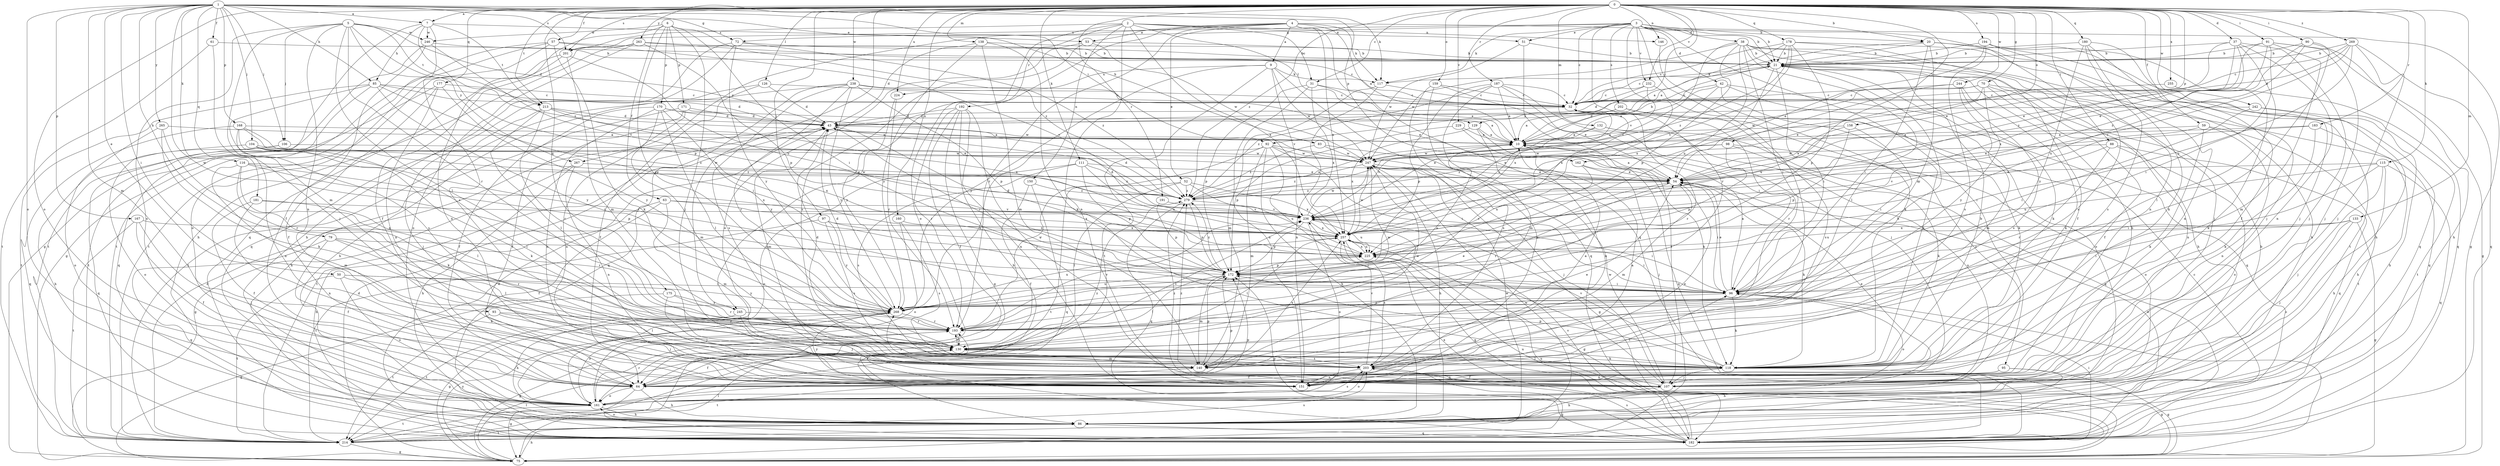 strict digraph  {
0;
1;
2;
3;
4;
5;
6;
7;
9;
10;
20;
21;
31;
32;
37;
38;
42;
43;
50;
51;
52;
53;
54;
57;
59;
61;
63;
64;
70;
72;
75;
79;
83;
85;
86;
88;
90;
91;
92;
93;
95;
96;
97;
98;
104;
106;
107;
111;
115;
116;
117;
118;
126;
129;
130;
132;
133;
138;
140;
146;
150;
151;
158;
159;
160;
161;
162;
167;
168;
170;
171;
172;
175;
177;
178;
180;
181;
182;
183;
187;
191;
192;
193;
194;
201;
202;
203;
213;
214;
224;
225;
229;
232;
236;
238;
242;
244;
245;
246;
247;
255;
257;
263;
265;
267;
268;
269;
279;
0 -> 7  [label=a];
0 -> 20  [label=b];
0 -> 31  [label=c];
0 -> 37  [label=d];
0 -> 57  [label=f];
0 -> 59  [label=f];
0 -> 70  [label=g];
0 -> 88  [label=i];
0 -> 90  [label=i];
0 -> 91  [label=i];
0 -> 92  [label=i];
0 -> 97  [label=j];
0 -> 98  [label=j];
0 -> 111  [label=k];
0 -> 115  [label=k];
0 -> 126  [label=l];
0 -> 132  [label=m];
0 -> 133  [label=m];
0 -> 138  [label=m];
0 -> 146  [label=n];
0 -> 158  [label=o];
0 -> 159  [label=o];
0 -> 160  [label=o];
0 -> 161  [label=o];
0 -> 162  [label=p];
0 -> 175  [label=q];
0 -> 177  [label=q];
0 -> 178  [label=q];
0 -> 180  [label=q];
0 -> 183  [label=r];
0 -> 187  [label=r];
0 -> 191  [label=r];
0 -> 194  [label=s];
0 -> 201  [label=s];
0 -> 213  [label=t];
0 -> 224  [label=u];
0 -> 229  [label=v];
0 -> 232  [label=v];
0 -> 238  [label=w];
0 -> 242  [label=w];
0 -> 244  [label=w];
0 -> 245  [label=w];
0 -> 255  [label=x];
0 -> 263  [label=y];
0 -> 269  [label=z];
0 -> 279  [label=z];
1 -> 7  [label=a];
1 -> 50  [label=e];
1 -> 61  [label=f];
1 -> 72  [label=g];
1 -> 79  [label=h];
1 -> 83  [label=h];
1 -> 85  [label=h];
1 -> 92  [label=i];
1 -> 93  [label=i];
1 -> 104  [label=j];
1 -> 106  [label=j];
1 -> 116  [label=k];
1 -> 117  [label=k];
1 -> 140  [label=m];
1 -> 161  [label=o];
1 -> 162  [label=p];
1 -> 167  [label=p];
1 -> 168  [label=p];
1 -> 181  [label=q];
1 -> 201  [label=s];
1 -> 245  [label=w];
1 -> 265  [label=y];
2 -> 31  [label=c];
2 -> 51  [label=e];
2 -> 129  [label=l];
2 -> 146  [label=n];
2 -> 150  [label=n];
2 -> 151  [label=n];
2 -> 161  [label=o];
2 -> 192  [label=r];
2 -> 201  [label=s];
2 -> 257  [label=x];
3 -> 20  [label=b];
3 -> 21  [label=b];
3 -> 32  [label=c];
3 -> 38  [label=d];
3 -> 42  [label=d];
3 -> 51  [label=e];
3 -> 72  [label=g];
3 -> 75  [label=g];
3 -> 95  [label=i];
3 -> 117  [label=k];
3 -> 130  [label=l];
3 -> 151  [label=n];
3 -> 193  [label=r];
3 -> 201  [label=s];
3 -> 202  [label=s];
3 -> 232  [label=v];
3 -> 236  [label=v];
4 -> 9  [label=a];
4 -> 10  [label=a];
4 -> 21  [label=b];
4 -> 52  [label=e];
4 -> 53  [label=e];
4 -> 117  [label=k];
4 -> 182  [label=q];
4 -> 193  [label=r];
4 -> 245  [label=w];
4 -> 257  [label=x];
4 -> 267  [label=y];
5 -> 43  [label=d];
5 -> 106  [label=j];
5 -> 130  [label=l];
5 -> 140  [label=m];
5 -> 151  [label=n];
5 -> 161  [label=o];
5 -> 193  [label=r];
5 -> 213  [label=t];
5 -> 246  [label=w];
5 -> 267  [label=y];
5 -> 279  [label=z];
6 -> 63  [label=f];
6 -> 96  [label=i];
6 -> 107  [label=j];
6 -> 170  [label=p];
6 -> 171  [label=p];
6 -> 182  [label=q];
6 -> 246  [label=w];
6 -> 268  [label=y];
6 -> 279  [label=z];
7 -> 53  [label=e];
7 -> 75  [label=g];
7 -> 85  [label=h];
7 -> 172  [label=p];
7 -> 203  [label=s];
7 -> 213  [label=t];
7 -> 246  [label=w];
9 -> 117  [label=k];
9 -> 182  [label=q];
9 -> 214  [label=t];
9 -> 224  [label=u];
9 -> 236  [label=v];
9 -> 247  [label=w];
9 -> 268  [label=y];
10 -> 21  [label=b];
10 -> 247  [label=w];
20 -> 10  [label=a];
20 -> 21  [label=b];
20 -> 96  [label=i];
20 -> 182  [label=q];
20 -> 214  [label=t];
20 -> 268  [label=y];
21 -> 32  [label=c];
21 -> 86  [label=h];
21 -> 96  [label=i];
21 -> 117  [label=k];
21 -> 118  [label=k];
21 -> 257  [label=x];
31 -> 10  [label=a];
31 -> 32  [label=c];
31 -> 151  [label=n];
31 -> 172  [label=p];
31 -> 257  [label=x];
32 -> 43  [label=d];
32 -> 193  [label=r];
37 -> 21  [label=b];
37 -> 54  [label=e];
37 -> 107  [label=j];
37 -> 130  [label=l];
37 -> 151  [label=n];
37 -> 257  [label=x];
37 -> 279  [label=z];
38 -> 21  [label=b];
38 -> 64  [label=f];
38 -> 86  [label=h];
38 -> 96  [label=i];
38 -> 107  [label=j];
38 -> 130  [label=l];
38 -> 172  [label=p];
38 -> 225  [label=u];
38 -> 236  [label=v];
38 -> 247  [label=w];
42 -> 10  [label=a];
42 -> 32  [label=c];
42 -> 118  [label=k];
42 -> 161  [label=o];
42 -> 182  [label=q];
42 -> 257  [label=x];
43 -> 10  [label=a];
43 -> 96  [label=i];
43 -> 140  [label=m];
43 -> 214  [label=t];
50 -> 96  [label=i];
50 -> 118  [label=k];
50 -> 161  [label=o];
50 -> 214  [label=t];
50 -> 268  [label=y];
51 -> 21  [label=b];
51 -> 214  [label=t];
51 -> 247  [label=w];
52 -> 130  [label=l];
52 -> 214  [label=t];
52 -> 225  [label=u];
52 -> 257  [label=x];
52 -> 279  [label=z];
53 -> 21  [label=b];
53 -> 161  [label=o];
53 -> 203  [label=s];
53 -> 247  [label=w];
54 -> 10  [label=a];
54 -> 96  [label=i];
54 -> 118  [label=k];
54 -> 140  [label=m];
54 -> 193  [label=r];
54 -> 279  [label=z];
57 -> 21  [label=b];
57 -> 75  [label=g];
57 -> 118  [label=k];
57 -> 161  [label=o];
57 -> 214  [label=t];
57 -> 236  [label=v];
59 -> 10  [label=a];
59 -> 118  [label=k];
59 -> 151  [label=n];
59 -> 214  [label=t];
59 -> 257  [label=x];
61 -> 21  [label=b];
61 -> 107  [label=j];
61 -> 214  [label=t];
63 -> 64  [label=f];
63 -> 86  [label=h];
63 -> 140  [label=m];
63 -> 236  [label=v];
63 -> 257  [label=x];
64 -> 10  [label=a];
64 -> 75  [label=g];
64 -> 86  [label=h];
64 -> 161  [label=o];
64 -> 172  [label=p];
64 -> 279  [label=z];
70 -> 32  [label=c];
70 -> 54  [label=e];
70 -> 64  [label=f];
70 -> 151  [label=n];
70 -> 182  [label=q];
70 -> 247  [label=w];
70 -> 268  [label=y];
72 -> 21  [label=b];
72 -> 86  [label=h];
72 -> 182  [label=q];
72 -> 268  [label=y];
72 -> 279  [label=z];
75 -> 43  [label=d];
75 -> 86  [label=h];
75 -> 96  [label=i];
75 -> 130  [label=l];
75 -> 225  [label=u];
75 -> 268  [label=y];
79 -> 64  [label=f];
79 -> 130  [label=l];
79 -> 182  [label=q];
79 -> 193  [label=r];
79 -> 225  [label=u];
83 -> 54  [label=e];
83 -> 247  [label=w];
83 -> 279  [label=z];
85 -> 32  [label=c];
85 -> 43  [label=d];
85 -> 96  [label=i];
85 -> 182  [label=q];
85 -> 203  [label=s];
85 -> 214  [label=t];
85 -> 268  [label=y];
86 -> 21  [label=b];
86 -> 161  [label=o];
86 -> 182  [label=q];
86 -> 214  [label=t];
86 -> 247  [label=w];
88 -> 161  [label=o];
88 -> 182  [label=q];
88 -> 193  [label=r];
88 -> 236  [label=v];
88 -> 247  [label=w];
90 -> 21  [label=b];
90 -> 54  [label=e];
90 -> 86  [label=h];
90 -> 96  [label=i];
90 -> 225  [label=u];
91 -> 21  [label=b];
91 -> 54  [label=e];
91 -> 75  [label=g];
91 -> 96  [label=i];
91 -> 107  [label=j];
91 -> 140  [label=m];
91 -> 279  [label=z];
92 -> 54  [label=e];
92 -> 86  [label=h];
92 -> 96  [label=i];
92 -> 107  [label=j];
92 -> 140  [label=m];
92 -> 193  [label=r];
92 -> 247  [label=w];
92 -> 268  [label=y];
93 -> 107  [label=j];
93 -> 130  [label=l];
93 -> 193  [label=r];
93 -> 214  [label=t];
95 -> 64  [label=f];
95 -> 75  [label=g];
95 -> 86  [label=h];
95 -> 151  [label=n];
96 -> 10  [label=a];
96 -> 54  [label=e];
96 -> 118  [label=k];
96 -> 161  [label=o];
96 -> 268  [label=y];
97 -> 203  [label=s];
97 -> 214  [label=t];
97 -> 225  [label=u];
97 -> 257  [label=x];
97 -> 268  [label=y];
98 -> 118  [label=k];
98 -> 161  [label=o];
98 -> 172  [label=p];
98 -> 247  [label=w];
98 -> 279  [label=z];
104 -> 118  [label=k];
104 -> 130  [label=l];
104 -> 161  [label=o];
104 -> 247  [label=w];
104 -> 257  [label=x];
104 -> 279  [label=z];
106 -> 86  [label=h];
106 -> 182  [label=q];
106 -> 247  [label=w];
107 -> 32  [label=c];
107 -> 54  [label=e];
107 -> 86  [label=h];
107 -> 247  [label=w];
107 -> 268  [label=y];
107 -> 279  [label=z];
111 -> 54  [label=e];
111 -> 161  [label=o];
111 -> 172  [label=p];
111 -> 203  [label=s];
111 -> 225  [label=u];
111 -> 279  [label=z];
115 -> 54  [label=e];
115 -> 86  [label=h];
115 -> 96  [label=i];
115 -> 107  [label=j];
115 -> 182  [label=q];
115 -> 225  [label=u];
116 -> 54  [label=e];
116 -> 118  [label=k];
116 -> 130  [label=l];
116 -> 140  [label=m];
116 -> 172  [label=p];
116 -> 257  [label=x];
117 -> 32  [label=c];
117 -> 140  [label=m];
117 -> 151  [label=n];
118 -> 21  [label=b];
118 -> 64  [label=f];
118 -> 75  [label=g];
118 -> 107  [label=j];
118 -> 130  [label=l];
118 -> 151  [label=n];
118 -> 172  [label=p];
118 -> 236  [label=v];
126 -> 32  [label=c];
126 -> 43  [label=d];
126 -> 64  [label=f];
126 -> 86  [label=h];
129 -> 10  [label=a];
129 -> 118  [label=k];
129 -> 151  [label=n];
129 -> 257  [label=x];
130 -> 43  [label=d];
130 -> 64  [label=f];
130 -> 118  [label=k];
130 -> 140  [label=m];
130 -> 193  [label=r];
130 -> 203  [label=s];
130 -> 236  [label=v];
130 -> 247  [label=w];
132 -> 10  [label=a];
132 -> 161  [label=o];
132 -> 182  [label=q];
132 -> 236  [label=v];
133 -> 75  [label=g];
133 -> 96  [label=i];
133 -> 107  [label=j];
133 -> 161  [label=o];
133 -> 225  [label=u];
133 -> 257  [label=x];
138 -> 21  [label=b];
138 -> 43  [label=d];
138 -> 118  [label=k];
138 -> 140  [label=m];
138 -> 268  [label=y];
140 -> 21  [label=b];
140 -> 54  [label=e];
140 -> 172  [label=p];
140 -> 214  [label=t];
140 -> 257  [label=x];
146 -> 118  [label=k];
150 -> 64  [label=f];
150 -> 182  [label=q];
150 -> 279  [label=z];
151 -> 21  [label=b];
151 -> 54  [label=e];
151 -> 96  [label=i];
151 -> 193  [label=r];
151 -> 268  [label=y];
151 -> 279  [label=z];
158 -> 10  [label=a];
158 -> 54  [label=e];
158 -> 96  [label=i];
158 -> 172  [label=p];
159 -> 32  [label=c];
159 -> 96  [label=i];
159 -> 151  [label=n];
159 -> 203  [label=s];
160 -> 161  [label=o];
160 -> 203  [label=s];
160 -> 257  [label=x];
161 -> 86  [label=h];
161 -> 172  [label=p];
161 -> 193  [label=r];
161 -> 203  [label=s];
161 -> 214  [label=t];
162 -> 54  [label=e];
162 -> 107  [label=j];
162 -> 225  [label=u];
167 -> 64  [label=f];
167 -> 107  [label=j];
167 -> 214  [label=t];
167 -> 257  [label=x];
168 -> 10  [label=a];
168 -> 54  [label=e];
168 -> 96  [label=i];
168 -> 151  [label=n];
168 -> 182  [label=q];
168 -> 279  [label=z];
170 -> 43  [label=d];
170 -> 64  [label=f];
170 -> 130  [label=l];
170 -> 140  [label=m];
170 -> 151  [label=n];
170 -> 247  [label=w];
170 -> 268  [label=y];
171 -> 10  [label=a];
171 -> 43  [label=d];
171 -> 64  [label=f];
171 -> 86  [label=h];
171 -> 151  [label=n];
172 -> 96  [label=i];
172 -> 130  [label=l];
172 -> 140  [label=m];
172 -> 279  [label=z];
175 -> 75  [label=g];
175 -> 107  [label=j];
175 -> 193  [label=r];
175 -> 268  [label=y];
177 -> 32  [label=c];
177 -> 64  [label=f];
177 -> 151  [label=n];
177 -> 214  [label=t];
177 -> 268  [label=y];
178 -> 10  [label=a];
178 -> 21  [label=b];
178 -> 32  [label=c];
178 -> 107  [label=j];
178 -> 172  [label=p];
178 -> 203  [label=s];
178 -> 236  [label=v];
178 -> 279  [label=z];
180 -> 21  [label=b];
180 -> 64  [label=f];
180 -> 107  [label=j];
180 -> 118  [label=k];
180 -> 203  [label=s];
180 -> 268  [label=y];
181 -> 64  [label=f];
181 -> 151  [label=n];
181 -> 193  [label=r];
181 -> 236  [label=v];
182 -> 32  [label=c];
182 -> 43  [label=d];
182 -> 54  [label=e];
182 -> 96  [label=i];
182 -> 130  [label=l];
182 -> 172  [label=p];
182 -> 203  [label=s];
182 -> 225  [label=u];
182 -> 236  [label=v];
182 -> 257  [label=x];
183 -> 10  [label=a];
183 -> 54  [label=e];
183 -> 86  [label=h];
183 -> 118  [label=k];
187 -> 10  [label=a];
187 -> 32  [label=c];
187 -> 54  [label=e];
187 -> 107  [label=j];
187 -> 140  [label=m];
187 -> 172  [label=p];
187 -> 279  [label=z];
191 -> 172  [label=p];
191 -> 236  [label=v];
192 -> 43  [label=d];
192 -> 64  [label=f];
192 -> 75  [label=g];
192 -> 86  [label=h];
192 -> 107  [label=j];
192 -> 151  [label=n];
192 -> 193  [label=r];
193 -> 32  [label=c];
193 -> 54  [label=e];
193 -> 75  [label=g];
193 -> 130  [label=l];
193 -> 236  [label=v];
194 -> 21  [label=b];
194 -> 54  [label=e];
194 -> 86  [label=h];
194 -> 151  [label=n];
194 -> 182  [label=q];
194 -> 203  [label=s];
201 -> 140  [label=m];
201 -> 151  [label=n];
201 -> 214  [label=t];
201 -> 225  [label=u];
202 -> 10  [label=a];
202 -> 193  [label=r];
202 -> 203  [label=s];
202 -> 129  [label=x];
203 -> 10  [label=a];
203 -> 75  [label=g];
203 -> 151  [label=n];
203 -> 161  [label=o];
203 -> 236  [label=v];
213 -> 10  [label=a];
213 -> 43  [label=d];
213 -> 107  [label=j];
213 -> 130  [label=l];
213 -> 193  [label=r];
213 -> 257  [label=x];
214 -> 43  [label=d];
214 -> 75  [label=g];
214 -> 203  [label=s];
214 -> 247  [label=w];
224 -> 193  [label=r];
224 -> 268  [label=y];
225 -> 43  [label=d];
225 -> 172  [label=p];
225 -> 257  [label=x];
229 -> 10  [label=a];
229 -> 172  [label=p];
229 -> 182  [label=q];
232 -> 32  [label=c];
232 -> 43  [label=d];
232 -> 118  [label=k];
232 -> 257  [label=x];
236 -> 43  [label=d];
236 -> 96  [label=i];
236 -> 161  [label=o];
236 -> 172  [label=p];
236 -> 225  [label=u];
236 -> 247  [label=w];
236 -> 257  [label=x];
238 -> 32  [label=c];
238 -> 54  [label=e];
238 -> 172  [label=p];
238 -> 182  [label=q];
238 -> 193  [label=r];
238 -> 203  [label=s];
238 -> 214  [label=t];
238 -> 268  [label=y];
242 -> 43  [label=d];
242 -> 86  [label=h];
242 -> 96  [label=i];
242 -> 214  [label=t];
244 -> 32  [label=c];
244 -> 118  [label=k];
244 -> 140  [label=m];
244 -> 203  [label=s];
244 -> 225  [label=u];
245 -> 86  [label=h];
245 -> 107  [label=j];
245 -> 193  [label=r];
245 -> 214  [label=t];
246 -> 21  [label=b];
246 -> 64  [label=f];
246 -> 214  [label=t];
246 -> 236  [label=v];
247 -> 54  [label=e];
247 -> 75  [label=g];
247 -> 86  [label=h];
247 -> 107  [label=j];
247 -> 279  [label=z];
255 -> 32  [label=c];
255 -> 118  [label=k];
257 -> 32  [label=c];
257 -> 75  [label=g];
257 -> 96  [label=i];
257 -> 130  [label=l];
257 -> 182  [label=q];
257 -> 203  [label=s];
257 -> 225  [label=u];
257 -> 247  [label=w];
263 -> 21  [label=b];
263 -> 32  [label=c];
263 -> 64  [label=f];
263 -> 86  [label=h];
263 -> 161  [label=o];
263 -> 172  [label=p];
265 -> 10  [label=a];
265 -> 118  [label=k];
265 -> 161  [label=o];
265 -> 193  [label=r];
267 -> 54  [label=e];
267 -> 75  [label=g];
267 -> 86  [label=h];
267 -> 151  [label=n];
268 -> 10  [label=a];
268 -> 43  [label=d];
268 -> 75  [label=g];
268 -> 161  [label=o];
268 -> 193  [label=r];
268 -> 225  [label=u];
268 -> 247  [label=w];
268 -> 257  [label=x];
269 -> 21  [label=b];
269 -> 32  [label=c];
269 -> 43  [label=d];
269 -> 107  [label=j];
269 -> 182  [label=q];
269 -> 225  [label=u];
269 -> 236  [label=v];
279 -> 10  [label=a];
279 -> 43  [label=d];
279 -> 172  [label=p];
279 -> 182  [label=q];
279 -> 236  [label=v];
}
